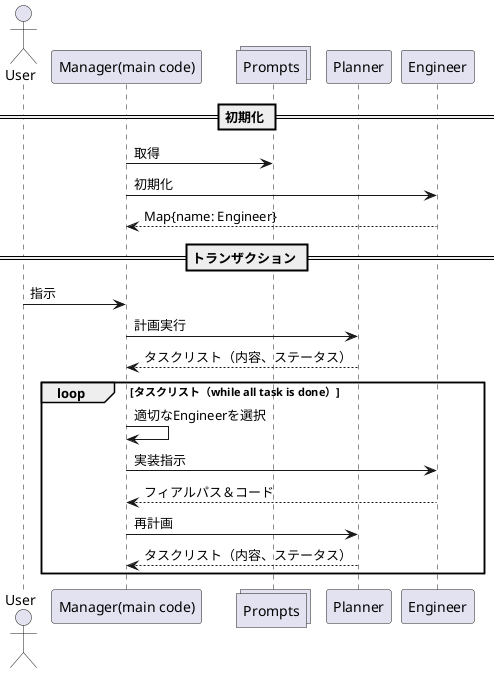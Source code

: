 @startuml

actor User
participant Manager as "Manager(main code)"
collections Prompts
participant Planner
participant Engineer

== 初期化 ==

Manager -> Prompts : 取得
Manager -> Engineer : 初期化
Engineer --> Manager : Map{name: Engineer}

== トランザクション ==
User -> Manager : 指示

Manager -> Planner : 計画実行
Planner --> Manager: タスクリスト（内容、ステータス）

loop タスクリスト（while all task is done）
  Manager -> Manager : 適切なEngineerを選択
  Manager -> Engineer : 実装指示
  Engineer --> Manager : フィアルパス＆コード
  'Manager -> Reviewer : レビュー依頼
  'Reviewer --> Manager :

  Manager -> Planner : 再計画
  Planner --> Manager : タスクリスト（内容、ステータス）
end loop

@enduml